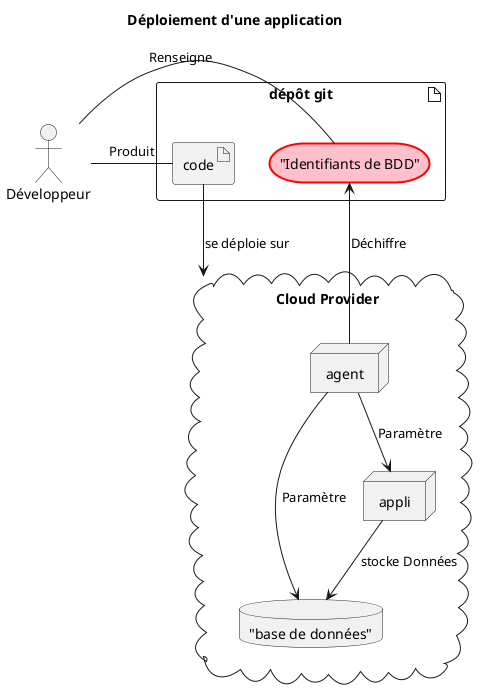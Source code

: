 @startuml
title Déploiement d'une application

actor Développeur
artifact "dépôt git" {
artifact code

storage c #pink;line:red;line.bold;text:black [
"Identifiants de BDD"
]

}

cloud "Cloud Provider" {
database bdd [
"base de données"
]
node appli
node agent



appli -d-> bdd : stocke Données
}


Développeur - code : Produit
Développeur - c : Renseigne

code -d-> "Cloud Provider" : se déploie sur
agent -d-> c : Déchiffre

agent -d-> bdd : Paramètre
agent -d-> appli : Paramètre

@enduml
